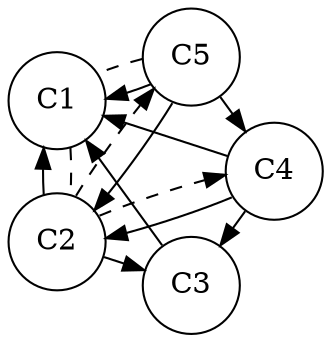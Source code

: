 digraph finite_state_machine {

layout="circo";
graph [nodesep=“4”]
node [shape = circle];
overlap=false;

C2 -> C1 [label=""]
C2 -> C3 [label=""]
C4 -> C3 [label=""]
C5 -> C4 [label=""]
C5 -> C1 [label=""]
C5 -> C2 [label=""]

C4 -> C2 [label=""]
C4 -> C1 [label=""]
C3 -> C1 [label=""]




C2 -> C5 [label="", style=dashed]
C2 -> C4 [label="", style=dashed]
C1 -> C2 [dir="none", label="", style=dashed]
C5 -> C1 [dir="none", label="", style=dashed]
}

